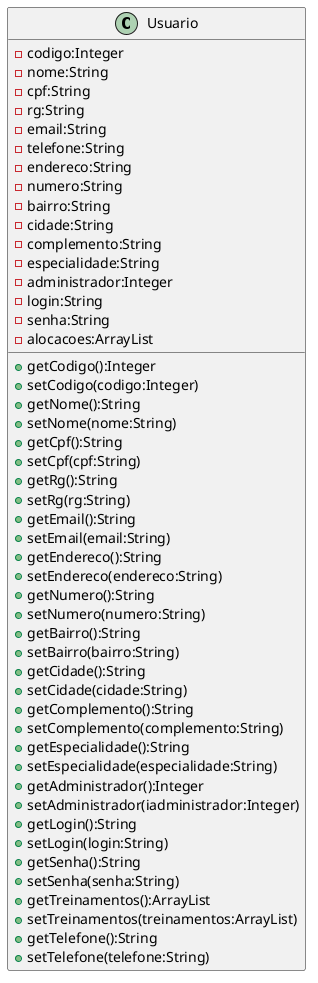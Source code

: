 /' Para exibir os diagramas é necessário obter o graphviz e o plugin plantuml para o netbeans
http:'plugins.netbeans.org/plugin/49069/plantuml
http:'www.graphviz.org/Download_windows.php
 '/
@startuml
class Usuario {
 
    -codigo:Integer
    -nome:String
    -cpf:String
    -rg:String
    -email:String
    -telefone:String
    -endereco:String
    -numero:String
    -bairro:String
    -cidade:String
    -complemento:String
    -especialidade:String
    -administrador:Integer
    -login:String
    -senha:String
    -alocacoes:ArrayList

    +getCodigo():Integer
    +setCodigo(codigo:Integer)
    +getNome():String
    +setNome(nome:String)
    +getCpf():String
    +setCpf(cpf:String)
    +getRg():String
    +setRg(rg:String)
    +getEmail():String
    +setEmail(email:String)
    +getEndereco():String
    +setEndereco(endereco:String)
    +getNumero():String
    +setNumero(numero:String)
    +getBairro():String
    +setBairro(bairro:String)
    +getCidade():String
    +setCidade(cidade:String)
    +getComplemento():String
    +setComplemento(complemento:String)
    +getEspecialidade():String
    +setEspecialidade(especialidade:String)
    +getAdministrador():Integer
    +setAdministrador(iadministrador:Integer)
    +getLogin():String
    +setLogin(login:String)
    +getSenha():String
    +setSenha(senha:String)
    +getTreinamentos():ArrayList
    +setTreinamentos(treinamentos:ArrayList) 
    +getTelefone():String
    +setTelefone(telefone:String) 
}

@enduml